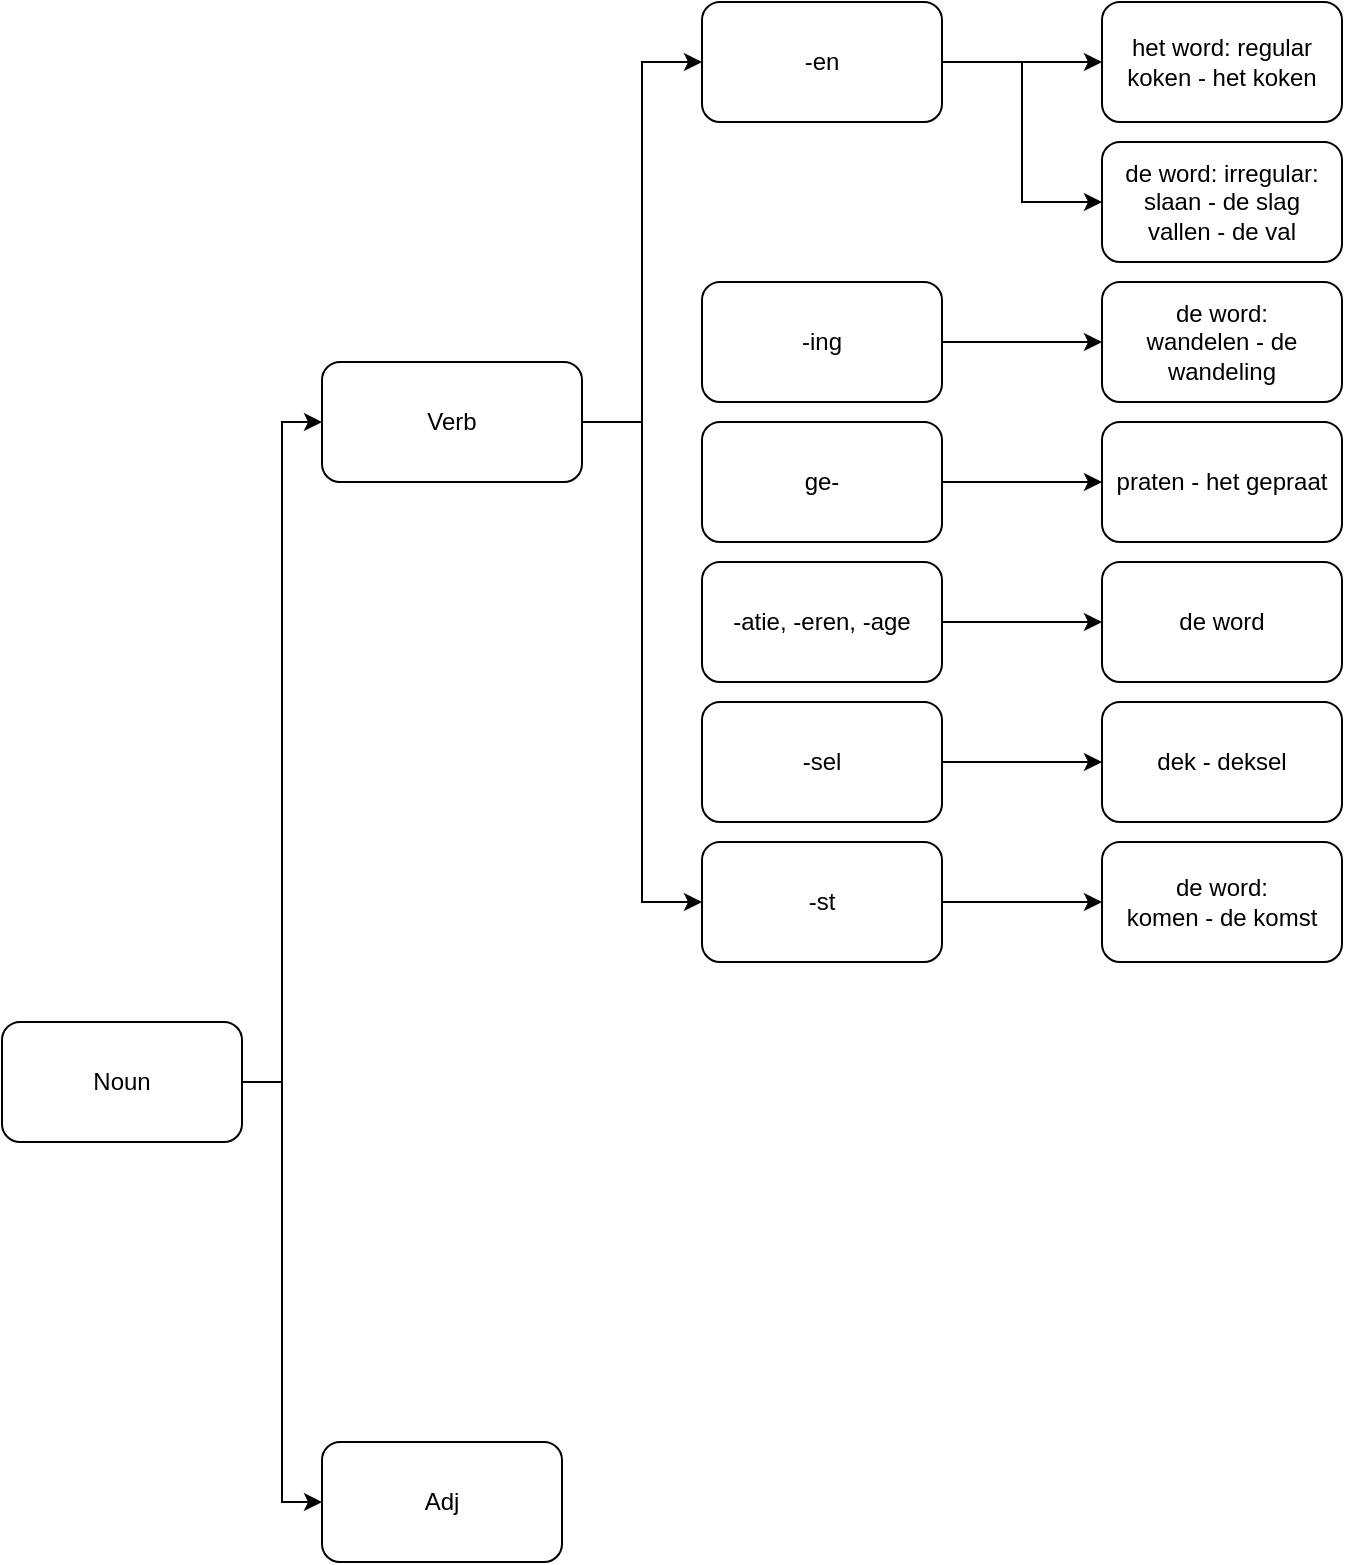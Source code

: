 <mxfile version="19.0.0" type="github">
  <diagram id="tNs-qrw640Xdytesdyd3" name="Page-1">
    <mxGraphModel dx="945" dy="795" grid="1" gridSize="10" guides="1" tooltips="1" connect="1" arrows="1" fold="1" page="1" pageScale="1" pageWidth="850" pageHeight="1100" math="0" shadow="0">
      <root>
        <mxCell id="0" />
        <mxCell id="1" parent="0" />
        <mxCell id="Scmeqtese3RsMr9jqzKv-33" style="edgeStyle=orthogonalEdgeStyle;rounded=0;orthogonalLoop=1;jettySize=auto;html=1;entryX=0;entryY=0.5;entryDx=0;entryDy=0;" edge="1" parent="1" source="Scmeqtese3RsMr9jqzKv-1" target="Scmeqtese3RsMr9jqzKv-2">
          <mxGeometry relative="1" as="geometry" />
        </mxCell>
        <mxCell id="Scmeqtese3RsMr9jqzKv-34" style="edgeStyle=orthogonalEdgeStyle;rounded=0;orthogonalLoop=1;jettySize=auto;html=1;entryX=0;entryY=0.5;entryDx=0;entryDy=0;" edge="1" parent="1" source="Scmeqtese3RsMr9jqzKv-1" target="Scmeqtese3RsMr9jqzKv-7">
          <mxGeometry relative="1" as="geometry" />
        </mxCell>
        <mxCell id="Scmeqtese3RsMr9jqzKv-1" value="Noun" style="rounded=1;whiteSpace=wrap;html=1;" vertex="1" parent="1">
          <mxGeometry x="40" y="530" width="120" height="60" as="geometry" />
        </mxCell>
        <mxCell id="Scmeqtese3RsMr9jqzKv-31" style="edgeStyle=orthogonalEdgeStyle;rounded=0;orthogonalLoop=1;jettySize=auto;html=1;exitX=1;exitY=0.5;exitDx=0;exitDy=0;entryX=0;entryY=0.5;entryDx=0;entryDy=0;" edge="1" parent="1" source="Scmeqtese3RsMr9jqzKv-2" target="Scmeqtese3RsMr9jqzKv-3">
          <mxGeometry relative="1" as="geometry" />
        </mxCell>
        <mxCell id="Scmeqtese3RsMr9jqzKv-32" style="edgeStyle=orthogonalEdgeStyle;rounded=0;orthogonalLoop=1;jettySize=auto;html=1;exitX=1;exitY=0.5;exitDx=0;exitDy=0;entryX=0;entryY=0.5;entryDx=0;entryDy=0;" edge="1" parent="1" source="Scmeqtese3RsMr9jqzKv-2" target="Scmeqtese3RsMr9jqzKv-26">
          <mxGeometry relative="1" as="geometry" />
        </mxCell>
        <mxCell id="Scmeqtese3RsMr9jqzKv-2" value="Verb" style="rounded=1;whiteSpace=wrap;html=1;" vertex="1" parent="1">
          <mxGeometry x="200" y="200" width="130" height="60" as="geometry" />
        </mxCell>
        <mxCell id="Scmeqtese3RsMr9jqzKv-10" value="" style="edgeStyle=orthogonalEdgeStyle;rounded=0;orthogonalLoop=1;jettySize=auto;html=1;" edge="1" parent="1" source="Scmeqtese3RsMr9jqzKv-3" target="Scmeqtese3RsMr9jqzKv-9">
          <mxGeometry relative="1" as="geometry" />
        </mxCell>
        <mxCell id="Scmeqtese3RsMr9jqzKv-15" style="edgeStyle=orthogonalEdgeStyle;rounded=0;orthogonalLoop=1;jettySize=auto;html=1;exitX=1;exitY=0.5;exitDx=0;exitDy=0;entryX=0;entryY=0.5;entryDx=0;entryDy=0;" edge="1" parent="1" source="Scmeqtese3RsMr9jqzKv-3" target="Scmeqtese3RsMr9jqzKv-13">
          <mxGeometry relative="1" as="geometry" />
        </mxCell>
        <mxCell id="Scmeqtese3RsMr9jqzKv-3" value="-en" style="rounded=1;whiteSpace=wrap;html=1;" vertex="1" parent="1">
          <mxGeometry x="390" y="20" width="120" height="60" as="geometry" />
        </mxCell>
        <mxCell id="Scmeqtese3RsMr9jqzKv-12" value="" style="edgeStyle=orthogonalEdgeStyle;rounded=0;orthogonalLoop=1;jettySize=auto;html=1;" edge="1" parent="1" source="Scmeqtese3RsMr9jqzKv-4" target="Scmeqtese3RsMr9jqzKv-11">
          <mxGeometry relative="1" as="geometry" />
        </mxCell>
        <mxCell id="Scmeqtese3RsMr9jqzKv-4" value="-ing" style="rounded=1;whiteSpace=wrap;html=1;" vertex="1" parent="1">
          <mxGeometry x="390" y="160" width="120" height="60" as="geometry" />
        </mxCell>
        <mxCell id="Scmeqtese3RsMr9jqzKv-25" value="" style="edgeStyle=orthogonalEdgeStyle;rounded=0;orthogonalLoop=1;jettySize=auto;html=1;" edge="1" parent="1" source="Scmeqtese3RsMr9jqzKv-5" target="Scmeqtese3RsMr9jqzKv-24">
          <mxGeometry relative="1" as="geometry" />
        </mxCell>
        <mxCell id="Scmeqtese3RsMr9jqzKv-5" value="-atie, -eren, -age" style="rounded=1;whiteSpace=wrap;html=1;" vertex="1" parent="1">
          <mxGeometry x="390" y="300" width="120" height="60" as="geometry" />
        </mxCell>
        <mxCell id="Scmeqtese3RsMr9jqzKv-30" value="" style="edgeStyle=orthogonalEdgeStyle;rounded=0;orthogonalLoop=1;jettySize=auto;html=1;" edge="1" parent="1" source="Scmeqtese3RsMr9jqzKv-6" target="Scmeqtese3RsMr9jqzKv-29">
          <mxGeometry relative="1" as="geometry" />
        </mxCell>
        <mxCell id="Scmeqtese3RsMr9jqzKv-6" value="-sel" style="rounded=1;whiteSpace=wrap;html=1;" vertex="1" parent="1">
          <mxGeometry x="390" y="370" width="120" height="60" as="geometry" />
        </mxCell>
        <mxCell id="Scmeqtese3RsMr9jqzKv-7" value="Adj" style="rounded=1;whiteSpace=wrap;html=1;" vertex="1" parent="1">
          <mxGeometry x="200" y="740" width="120" height="60" as="geometry" />
        </mxCell>
        <mxCell id="Scmeqtese3RsMr9jqzKv-21" value="" style="edgeStyle=orthogonalEdgeStyle;rounded=0;orthogonalLoop=1;jettySize=auto;html=1;" edge="1" parent="1" source="Scmeqtese3RsMr9jqzKv-8" target="Scmeqtese3RsMr9jqzKv-20">
          <mxGeometry relative="1" as="geometry" />
        </mxCell>
        <mxCell id="Scmeqtese3RsMr9jqzKv-8" value="ge-" style="rounded=1;whiteSpace=wrap;html=1;" vertex="1" parent="1">
          <mxGeometry x="390" y="230" width="120" height="60" as="geometry" />
        </mxCell>
        <mxCell id="Scmeqtese3RsMr9jqzKv-9" value="het word: regular&lt;br&gt;koken - het koken" style="whiteSpace=wrap;html=1;rounded=1;" vertex="1" parent="1">
          <mxGeometry x="590" y="20" width="120" height="60" as="geometry" />
        </mxCell>
        <mxCell id="Scmeqtese3RsMr9jqzKv-11" value="de word: &lt;br&gt;wandelen - de wandeling" style="whiteSpace=wrap;html=1;rounded=1;" vertex="1" parent="1">
          <mxGeometry x="590" y="160" width="120" height="60" as="geometry" />
        </mxCell>
        <mxCell id="Scmeqtese3RsMr9jqzKv-13" value="de word: irregular: slaan - de slag&lt;br&gt;vallen - de val" style="whiteSpace=wrap;html=1;rounded=1;" vertex="1" parent="1">
          <mxGeometry x="590" y="90" width="120" height="60" as="geometry" />
        </mxCell>
        <mxCell id="Scmeqtese3RsMr9jqzKv-20" value="praten - het gepraat" style="whiteSpace=wrap;html=1;rounded=1;" vertex="1" parent="1">
          <mxGeometry x="590" y="230" width="120" height="60" as="geometry" />
        </mxCell>
        <mxCell id="Scmeqtese3RsMr9jqzKv-24" value="de word" style="whiteSpace=wrap;html=1;rounded=1;" vertex="1" parent="1">
          <mxGeometry x="590" y="300" width="120" height="60" as="geometry" />
        </mxCell>
        <mxCell id="Scmeqtese3RsMr9jqzKv-28" value="" style="edgeStyle=orthogonalEdgeStyle;rounded=0;orthogonalLoop=1;jettySize=auto;html=1;" edge="1" parent="1" source="Scmeqtese3RsMr9jqzKv-26" target="Scmeqtese3RsMr9jqzKv-27">
          <mxGeometry relative="1" as="geometry" />
        </mxCell>
        <mxCell id="Scmeqtese3RsMr9jqzKv-26" value="-st" style="rounded=1;whiteSpace=wrap;html=1;" vertex="1" parent="1">
          <mxGeometry x="390" y="440" width="120" height="60" as="geometry" />
        </mxCell>
        <mxCell id="Scmeqtese3RsMr9jqzKv-27" value="de word: &lt;br&gt;komen - de komst" style="whiteSpace=wrap;html=1;rounded=1;" vertex="1" parent="1">
          <mxGeometry x="590" y="440" width="120" height="60" as="geometry" />
        </mxCell>
        <mxCell id="Scmeqtese3RsMr9jqzKv-29" value="dek - deksel" style="whiteSpace=wrap;html=1;rounded=1;" vertex="1" parent="1">
          <mxGeometry x="590" y="370" width="120" height="60" as="geometry" />
        </mxCell>
      </root>
    </mxGraphModel>
  </diagram>
</mxfile>
